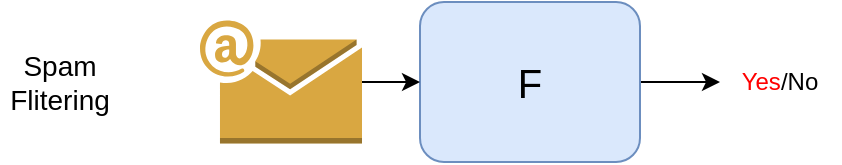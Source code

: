 <mxfile version="22.1.21" type="device">
  <diagram name="第 1 页" id="2F9-EmuL521SoThDyybP">
    <mxGraphModel dx="906" dy="665" grid="1" gridSize="10" guides="1" tooltips="1" connect="1" arrows="1" fold="1" page="1" pageScale="1" pageWidth="827" pageHeight="1169" math="0" shadow="0">
      <root>
        <mxCell id="0" />
        <mxCell id="1" parent="0" />
        <mxCell id="siFRVaRiH0VzxwOPeYYG-14" value="" style="edgeStyle=orthogonalEdgeStyle;rounded=0;orthogonalLoop=1;jettySize=auto;html=1;" edge="1" parent="1" source="siFRVaRiH0VzxwOPeYYG-1" target="siFRVaRiH0VzxwOPeYYG-13">
          <mxGeometry relative="1" as="geometry" />
        </mxCell>
        <mxCell id="siFRVaRiH0VzxwOPeYYG-1" value="&lt;font style=&quot;font-size: 20px;&quot;&gt;F&lt;/font&gt;" style="rounded=1;whiteSpace=wrap;html=1;fillColor=#dae8fc;strokeColor=#6c8ebf;" vertex="1" parent="1">
          <mxGeometry x="360" y="290" width="110" height="80" as="geometry" />
        </mxCell>
        <mxCell id="siFRVaRiH0VzxwOPeYYG-13" value="&lt;font color=&quot;#ff0000&quot;&gt;Yes&lt;/font&gt;/No" style="text;strokeColor=none;align=center;fillColor=none;html=1;verticalAlign=middle;whiteSpace=wrap;rounded=0;" vertex="1" parent="1">
          <mxGeometry x="510" y="315" width="60" height="30" as="geometry" />
        </mxCell>
        <mxCell id="siFRVaRiH0VzxwOPeYYG-15" value="&lt;font style=&quot;font-size: 14px;&quot;&gt;Spam Flitering&lt;/font&gt;" style="text;strokeColor=none;align=center;fillColor=none;html=1;verticalAlign=middle;whiteSpace=wrap;rounded=0;" vertex="1" parent="1">
          <mxGeometry x="150" y="315" width="60" height="30" as="geometry" />
        </mxCell>
        <mxCell id="siFRVaRiH0VzxwOPeYYG-17" value="" style="edgeStyle=orthogonalEdgeStyle;rounded=0;orthogonalLoop=1;jettySize=auto;html=1;" edge="1" parent="1" source="siFRVaRiH0VzxwOPeYYG-16" target="siFRVaRiH0VzxwOPeYYG-1">
          <mxGeometry relative="1" as="geometry" />
        </mxCell>
        <mxCell id="siFRVaRiH0VzxwOPeYYG-16" value="" style="outlineConnect=0;dashed=0;verticalLabelPosition=bottom;verticalAlign=top;align=center;html=1;shape=mxgraph.aws3.email;fillColor=#D9A741;gradientColor=none;" vertex="1" parent="1">
          <mxGeometry x="250" y="299.25" width="81" height="61.5" as="geometry" />
        </mxCell>
      </root>
    </mxGraphModel>
  </diagram>
</mxfile>
